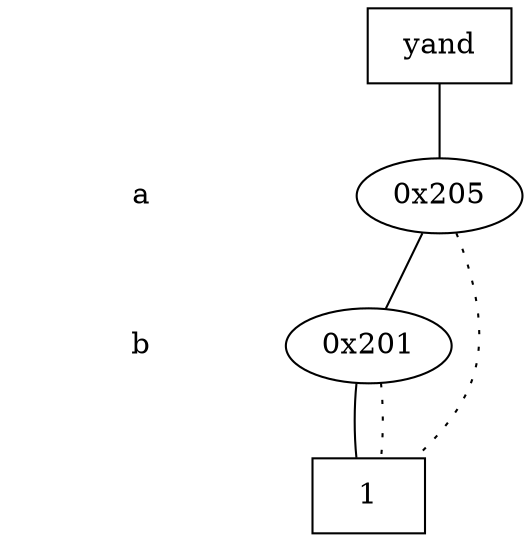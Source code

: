 digraph "DD" {
size = "7.5,10"
center = true;
edge [dir = none];
{ node [shape = plaintext];
  edge [style = invis];
  "CONST NODES" [style = invis];
" a " -> " b " -> "CONST NODES"; 
}
{ rank = same; node [shape = box]; edge [style = invis];
"  yand  "; }
{ rank = same; " a ";
"0x205";
}
{ rank = same; " b ";
"0x201";
}
{ rank = same; "CONST NODES";
{ node [shape = box]; "0x1fc";
}
}
"  yand  " -> "0x205" [style = solid];
"0x205" -> "0x201";
"0x205" -> "0x1fc" [style = dotted];
"0x201" -> "0x1fc";
"0x201" -> "0x1fc" [style = dotted];
"0x1fc" [label = "1"];
}
